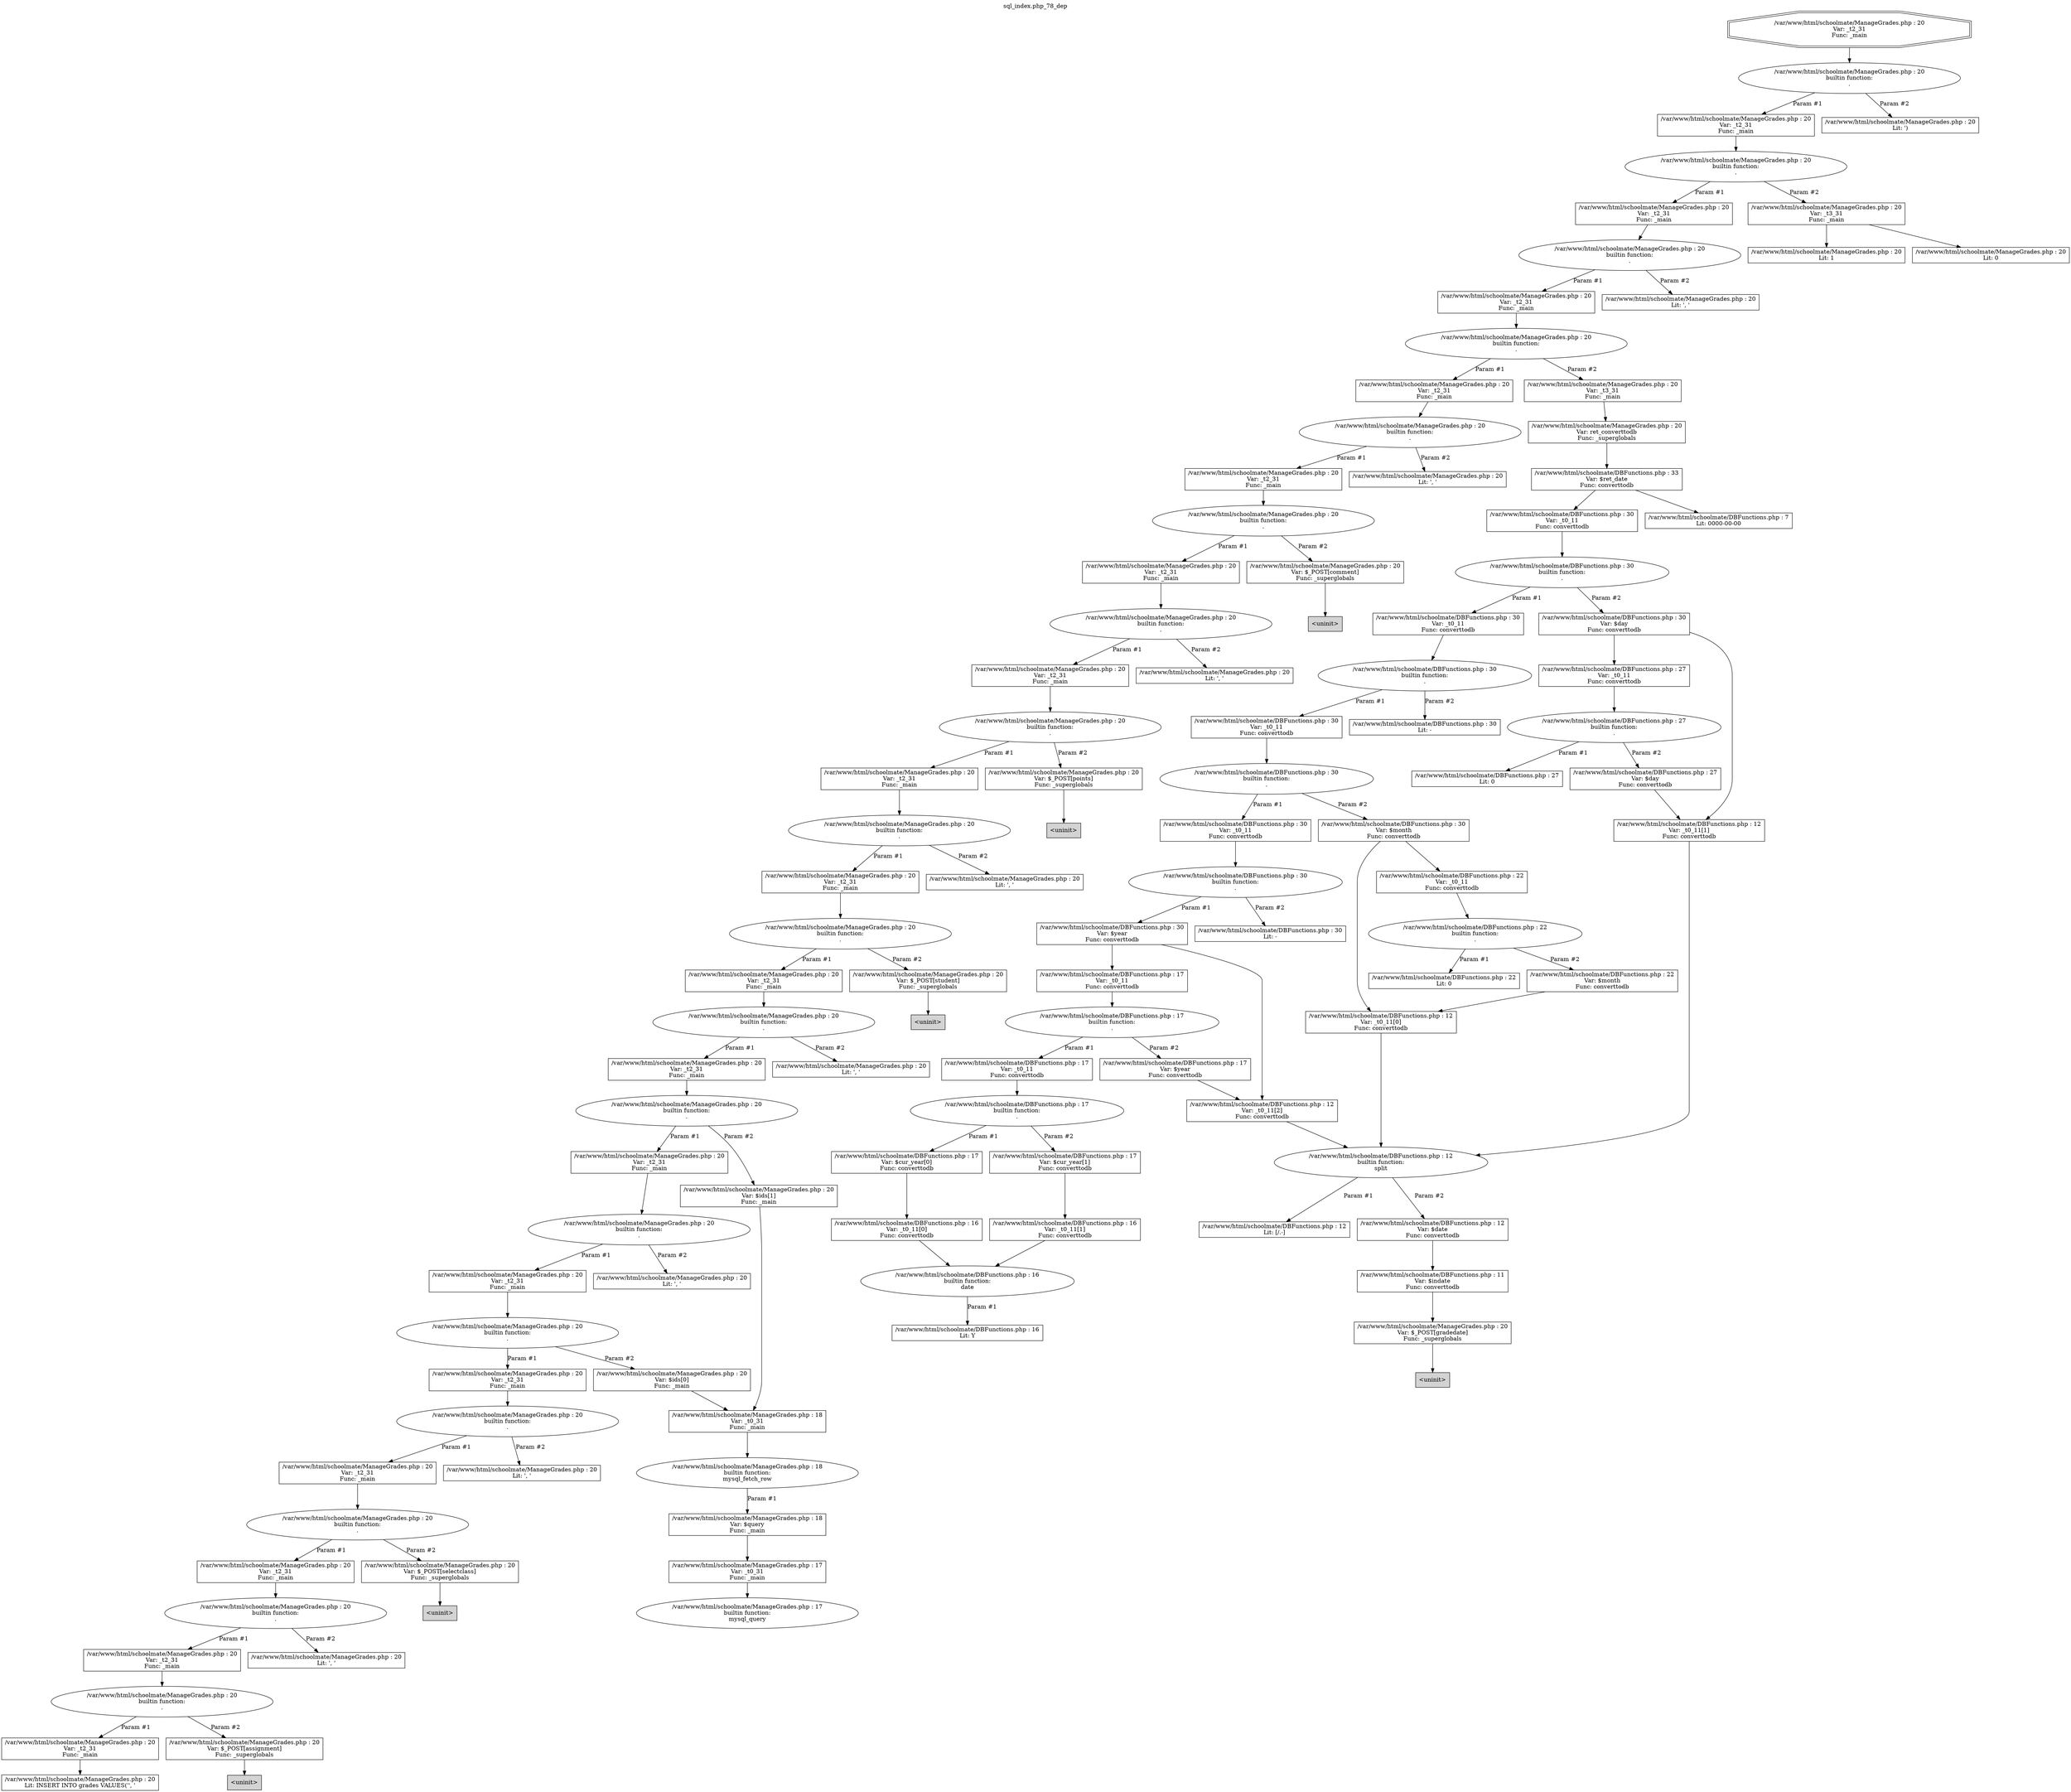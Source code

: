 digraph cfg {
  label="sql_index.php_78_dep";
  labelloc=t;
  n1 [shape=doubleoctagon, label="/var/www/html/schoolmate/ManageGrades.php : 20\nVar: _t2_31\nFunc: _main\n"];
  n2 [shape=ellipse, label="/var/www/html/schoolmate/ManageGrades.php : 20\nbuiltin function:\n.\n"];
  n3 [shape=box, label="/var/www/html/schoolmate/ManageGrades.php : 20\nVar: _t2_31\nFunc: _main\n"];
  n4 [shape=ellipse, label="/var/www/html/schoolmate/ManageGrades.php : 20\nbuiltin function:\n.\n"];
  n5 [shape=box, label="/var/www/html/schoolmate/ManageGrades.php : 20\nVar: _t2_31\nFunc: _main\n"];
  n6 [shape=ellipse, label="/var/www/html/schoolmate/ManageGrades.php : 20\nbuiltin function:\n.\n"];
  n7 [shape=box, label="/var/www/html/schoolmate/ManageGrades.php : 20\nVar: _t2_31\nFunc: _main\n"];
  n8 [shape=ellipse, label="/var/www/html/schoolmate/ManageGrades.php : 20\nbuiltin function:\n.\n"];
  n9 [shape=box, label="/var/www/html/schoolmate/ManageGrades.php : 20\nVar: _t2_31\nFunc: _main\n"];
  n10 [shape=ellipse, label="/var/www/html/schoolmate/ManageGrades.php : 20\nbuiltin function:\n.\n"];
  n11 [shape=box, label="/var/www/html/schoolmate/ManageGrades.php : 20\nVar: _t2_31\nFunc: _main\n"];
  n12 [shape=ellipse, label="/var/www/html/schoolmate/ManageGrades.php : 20\nbuiltin function:\n.\n"];
  n13 [shape=box, label="/var/www/html/schoolmate/ManageGrades.php : 20\nVar: _t2_31\nFunc: _main\n"];
  n14 [shape=ellipse, label="/var/www/html/schoolmate/ManageGrades.php : 20\nbuiltin function:\n.\n"];
  n15 [shape=box, label="/var/www/html/schoolmate/ManageGrades.php : 20\nVar: _t2_31\nFunc: _main\n"];
  n16 [shape=ellipse, label="/var/www/html/schoolmate/ManageGrades.php : 20\nbuiltin function:\n.\n"];
  n17 [shape=box, label="/var/www/html/schoolmate/ManageGrades.php : 20\nVar: _t2_31\nFunc: _main\n"];
  n18 [shape=ellipse, label="/var/www/html/schoolmate/ManageGrades.php : 20\nbuiltin function:\n.\n"];
  n19 [shape=box, label="/var/www/html/schoolmate/ManageGrades.php : 20\nVar: _t2_31\nFunc: _main\n"];
  n20 [shape=ellipse, label="/var/www/html/schoolmate/ManageGrades.php : 20\nbuiltin function:\n.\n"];
  n21 [shape=box, label="/var/www/html/schoolmate/ManageGrades.php : 20\nVar: _t2_31\nFunc: _main\n"];
  n22 [shape=ellipse, label="/var/www/html/schoolmate/ManageGrades.php : 20\nbuiltin function:\n.\n"];
  n23 [shape=box, label="/var/www/html/schoolmate/ManageGrades.php : 20\nVar: _t2_31\nFunc: _main\n"];
  n24 [shape=ellipse, label="/var/www/html/schoolmate/ManageGrades.php : 20\nbuiltin function:\n.\n"];
  n25 [shape=box, label="/var/www/html/schoolmate/ManageGrades.php : 20\nVar: _t2_31\nFunc: _main\n"];
  n26 [shape=ellipse, label="/var/www/html/schoolmate/ManageGrades.php : 20\nbuiltin function:\n.\n"];
  n27 [shape=box, label="/var/www/html/schoolmate/ManageGrades.php : 20\nVar: _t2_31\nFunc: _main\n"];
  n28 [shape=ellipse, label="/var/www/html/schoolmate/ManageGrades.php : 20\nbuiltin function:\n.\n"];
  n29 [shape=box, label="/var/www/html/schoolmate/ManageGrades.php : 20\nVar: _t2_31\nFunc: _main\n"];
  n30 [shape=ellipse, label="/var/www/html/schoolmate/ManageGrades.php : 20\nbuiltin function:\n.\n"];
  n31 [shape=box, label="/var/www/html/schoolmate/ManageGrades.php : 20\nVar: _t2_31\nFunc: _main\n"];
  n32 [shape=ellipse, label="/var/www/html/schoolmate/ManageGrades.php : 20\nbuiltin function:\n.\n"];
  n33 [shape=box, label="/var/www/html/schoolmate/ManageGrades.php : 20\nVar: _t2_31\nFunc: _main\n"];
  n34 [shape=ellipse, label="/var/www/html/schoolmate/ManageGrades.php : 20\nbuiltin function:\n.\n"];
  n35 [shape=box, label="/var/www/html/schoolmate/ManageGrades.php : 20\nVar: _t2_31\nFunc: _main\n"];
  n36 [shape=ellipse, label="/var/www/html/schoolmate/ManageGrades.php : 20\nbuiltin function:\n.\n"];
  n37 [shape=box, label="/var/www/html/schoolmate/ManageGrades.php : 20\nVar: _t2_31\nFunc: _main\n"];
  n38 [shape=box, label="/var/www/html/schoolmate/ManageGrades.php : 20\nLit: INSERT INTO grades VALUES('', '\n"];
  n39 [shape=box, label="/var/www/html/schoolmate/ManageGrades.php : 20\nVar: $_POST[assignment]\nFunc: _superglobals\n"];
  n40 [shape=box, label="<uninit>",style=filled];
  n41 [shape=box, label="/var/www/html/schoolmate/ManageGrades.php : 20\nLit: ', '\n"];
  n42 [shape=box, label="/var/www/html/schoolmate/ManageGrades.php : 20\nVar: $_POST[selectclass]\nFunc: _superglobals\n"];
  n43 [shape=box, label="<uninit>",style=filled];
  n44 [shape=box, label="/var/www/html/schoolmate/ManageGrades.php : 20\nLit: ', '\n"];
  n45 [shape=box, label="/var/www/html/schoolmate/ManageGrades.php : 20\nVar: $ids[0]\nFunc: _main\n"];
  n46 [shape=box, label="/var/www/html/schoolmate/ManageGrades.php : 18\nVar: _t0_31\nFunc: _main\n"];
  n47 [shape=ellipse, label="/var/www/html/schoolmate/ManageGrades.php : 18\nbuiltin function:\nmysql_fetch_row\n"];
  n48 [shape=box, label="/var/www/html/schoolmate/ManageGrades.php : 18\nVar: $query\nFunc: _main\n"];
  n49 [shape=box, label="/var/www/html/schoolmate/ManageGrades.php : 17\nVar: _t0_31\nFunc: _main\n"];
  n50 [shape=ellipse, label="/var/www/html/schoolmate/ManageGrades.php : 17\nbuiltin function:\nmysql_query\n"];
  n51 [shape=box, label="/var/www/html/schoolmate/ManageGrades.php : 20\nLit: ', '\n"];
  n52 [shape=box, label="/var/www/html/schoolmate/ManageGrades.php : 20\nVar: $ids[1]\nFunc: _main\n"];
  n53 [shape=box, label="/var/www/html/schoolmate/ManageGrades.php : 20\nLit: ', '\n"];
  n54 [shape=box, label="/var/www/html/schoolmate/ManageGrades.php : 20\nVar: $_POST[student]\nFunc: _superglobals\n"];
  n55 [shape=box, label="<uninit>",style=filled];
  n56 [shape=box, label="/var/www/html/schoolmate/ManageGrades.php : 20\nLit: ', '\n"];
  n57 [shape=box, label="/var/www/html/schoolmate/ManageGrades.php : 20\nVar: $_POST[points]\nFunc: _superglobals\n"];
  n58 [shape=box, label="<uninit>",style=filled];
  n59 [shape=box, label="/var/www/html/schoolmate/ManageGrades.php : 20\nLit: ', '\n"];
  n60 [shape=box, label="/var/www/html/schoolmate/ManageGrades.php : 20\nVar: $_POST[comment]\nFunc: _superglobals\n"];
  n61 [shape=box, label="<uninit>",style=filled];
  n62 [shape=box, label="/var/www/html/schoolmate/ManageGrades.php : 20\nLit: ', '\n"];
  n63 [shape=box, label="/var/www/html/schoolmate/ManageGrades.php : 20\nVar: _t3_31\nFunc: _main\n"];
  n64 [shape=box, label="/var/www/html/schoolmate/ManageGrades.php : 20\nVar: ret_converttodb\nFunc: _superglobals\n"];
  n65 [shape=box, label="/var/www/html/schoolmate/DBFunctions.php : 33\nVar: $ret_date\nFunc: converttodb\n"];
  n66 [shape=box, label="/var/www/html/schoolmate/DBFunctions.php : 30\nVar: _t0_11\nFunc: converttodb\n"];
  n67 [shape=ellipse, label="/var/www/html/schoolmate/DBFunctions.php : 30\nbuiltin function:\n.\n"];
  n68 [shape=box, label="/var/www/html/schoolmate/DBFunctions.php : 30\nVar: _t0_11\nFunc: converttodb\n"];
  n69 [shape=ellipse, label="/var/www/html/schoolmate/DBFunctions.php : 30\nbuiltin function:\n.\n"];
  n70 [shape=box, label="/var/www/html/schoolmate/DBFunctions.php : 30\nVar: _t0_11\nFunc: converttodb\n"];
  n71 [shape=ellipse, label="/var/www/html/schoolmate/DBFunctions.php : 30\nbuiltin function:\n.\n"];
  n72 [shape=box, label="/var/www/html/schoolmate/DBFunctions.php : 30\nVar: _t0_11\nFunc: converttodb\n"];
  n73 [shape=ellipse, label="/var/www/html/schoolmate/DBFunctions.php : 30\nbuiltin function:\n.\n"];
  n74 [shape=box, label="/var/www/html/schoolmate/DBFunctions.php : 30\nVar: $year\nFunc: converttodb\n"];
  n75 [shape=box, label="/var/www/html/schoolmate/DBFunctions.php : 17\nVar: _t0_11\nFunc: converttodb\n"];
  n76 [shape=ellipse, label="/var/www/html/schoolmate/DBFunctions.php : 17\nbuiltin function:\n.\n"];
  n77 [shape=box, label="/var/www/html/schoolmate/DBFunctions.php : 17\nVar: _t0_11\nFunc: converttodb\n"];
  n78 [shape=ellipse, label="/var/www/html/schoolmate/DBFunctions.php : 17\nbuiltin function:\n.\n"];
  n79 [shape=box, label="/var/www/html/schoolmate/DBFunctions.php : 17\nVar: $cur_year[0]\nFunc: converttodb\n"];
  n80 [shape=box, label="/var/www/html/schoolmate/DBFunctions.php : 16\nVar: _t0_11[0]\nFunc: converttodb\n"];
  n81 [shape=ellipse, label="/var/www/html/schoolmate/DBFunctions.php : 16\nbuiltin function:\ndate\n"];
  n82 [shape=box, label="/var/www/html/schoolmate/DBFunctions.php : 16\nLit: Y\n"];
  n83 [shape=box, label="/var/www/html/schoolmate/DBFunctions.php : 17\nVar: $cur_year[1]\nFunc: converttodb\n"];
  n84 [shape=box, label="/var/www/html/schoolmate/DBFunctions.php : 16\nVar: _t0_11[1]\nFunc: converttodb\n"];
  n85 [shape=box, label="/var/www/html/schoolmate/DBFunctions.php : 17\nVar: $year\nFunc: converttodb\n"];
  n86 [shape=box, label="/var/www/html/schoolmate/DBFunctions.php : 12\nVar: _t0_11[2]\nFunc: converttodb\n"];
  n87 [shape=ellipse, label="/var/www/html/schoolmate/DBFunctions.php : 12\nbuiltin function:\nsplit\n"];
  n88 [shape=box, label="/var/www/html/schoolmate/DBFunctions.php : 12\nLit: [/.-]\n"];
  n89 [shape=box, label="/var/www/html/schoolmate/DBFunctions.php : 12\nVar: $date\nFunc: converttodb\n"];
  n90 [shape=box, label="/var/www/html/schoolmate/DBFunctions.php : 11\nVar: $indate\nFunc: converttodb\n"];
  n91 [shape=box, label="/var/www/html/schoolmate/ManageGrades.php : 20\nVar: $_POST[gradedate]\nFunc: _superglobals\n"];
  n92 [shape=box, label="<uninit>",style=filled];
  n93 [shape=box, label="/var/www/html/schoolmate/DBFunctions.php : 30\nLit: -\n"];
  n94 [shape=box, label="/var/www/html/schoolmate/DBFunctions.php : 30\nVar: $month\nFunc: converttodb\n"];
  n95 [shape=box, label="/var/www/html/schoolmate/DBFunctions.php : 12\nVar: _t0_11[0]\nFunc: converttodb\n"];
  n96 [shape=box, label="/var/www/html/schoolmate/DBFunctions.php : 22\nVar: _t0_11\nFunc: converttodb\n"];
  n97 [shape=ellipse, label="/var/www/html/schoolmate/DBFunctions.php : 22\nbuiltin function:\n.\n"];
  n98 [shape=box, label="/var/www/html/schoolmate/DBFunctions.php : 22\nLit: 0\n"];
  n99 [shape=box, label="/var/www/html/schoolmate/DBFunctions.php : 22\nVar: $month\nFunc: converttodb\n"];
  n100 [shape=box, label="/var/www/html/schoolmate/DBFunctions.php : 30\nLit: -\n"];
  n101 [shape=box, label="/var/www/html/schoolmate/DBFunctions.php : 30\nVar: $day\nFunc: converttodb\n"];
  n102 [shape=box, label="/var/www/html/schoolmate/DBFunctions.php : 27\nVar: _t0_11\nFunc: converttodb\n"];
  n103 [shape=ellipse, label="/var/www/html/schoolmate/DBFunctions.php : 27\nbuiltin function:\n.\n"];
  n104 [shape=box, label="/var/www/html/schoolmate/DBFunctions.php : 27\nLit: 0\n"];
  n105 [shape=box, label="/var/www/html/schoolmate/DBFunctions.php : 27\nVar: $day\nFunc: converttodb\n"];
  n106 [shape=box, label="/var/www/html/schoolmate/DBFunctions.php : 12\nVar: _t0_11[1]\nFunc: converttodb\n"];
  n107 [shape=box, label="/var/www/html/schoolmate/DBFunctions.php : 7\nLit: 0000-00-00\n"];
  n108 [shape=box, label="/var/www/html/schoolmate/ManageGrades.php : 20\nLit: ', '\n"];
  n109 [shape=box, label="/var/www/html/schoolmate/ManageGrades.php : 20\nVar: _t3_31\nFunc: _main\n"];
  n110 [shape=box, label="/var/www/html/schoolmate/ManageGrades.php : 20\nLit: 1\n"];
  n111 [shape=box, label="/var/www/html/schoolmate/ManageGrades.php : 20\nLit: 0\n"];
  n112 [shape=box, label="/var/www/html/schoolmate/ManageGrades.php : 20\nLit: ')\n"];
  n1 -> n2;
  n3 -> n4;
  n5 -> n6;
  n7 -> n8;
  n9 -> n10;
  n11 -> n12;
  n13 -> n14;
  n15 -> n16;
  n17 -> n18;
  n19 -> n20;
  n21 -> n22;
  n23 -> n24;
  n25 -> n26;
  n27 -> n28;
  n29 -> n30;
  n31 -> n32;
  n33 -> n34;
  n35 -> n36;
  n37 -> n38;
  n36 -> n37[label="Param #1"];
  n36 -> n39[label="Param #2"];
  n39 -> n40;
  n34 -> n35[label="Param #1"];
  n34 -> n41[label="Param #2"];
  n32 -> n33[label="Param #1"];
  n32 -> n42[label="Param #2"];
  n42 -> n43;
  n30 -> n31[label="Param #1"];
  n30 -> n44[label="Param #2"];
  n28 -> n29[label="Param #1"];
  n28 -> n45[label="Param #2"];
  n46 -> n47;
  n49 -> n50;
  n48 -> n49;
  n47 -> n48[label="Param #1"];
  n45 -> n46;
  n26 -> n27[label="Param #1"];
  n26 -> n51[label="Param #2"];
  n24 -> n25[label="Param #1"];
  n24 -> n52[label="Param #2"];
  n52 -> n46;
  n22 -> n23[label="Param #1"];
  n22 -> n53[label="Param #2"];
  n20 -> n21[label="Param #1"];
  n20 -> n54[label="Param #2"];
  n54 -> n55;
  n18 -> n19[label="Param #1"];
  n18 -> n56[label="Param #2"];
  n16 -> n17[label="Param #1"];
  n16 -> n57[label="Param #2"];
  n57 -> n58;
  n14 -> n15[label="Param #1"];
  n14 -> n59[label="Param #2"];
  n12 -> n13[label="Param #1"];
  n12 -> n60[label="Param #2"];
  n60 -> n61;
  n10 -> n11[label="Param #1"];
  n10 -> n62[label="Param #2"];
  n8 -> n9[label="Param #1"];
  n8 -> n63[label="Param #2"];
  n66 -> n67;
  n68 -> n69;
  n70 -> n71;
  n72 -> n73;
  n75 -> n76;
  n77 -> n78;
  n80 -> n81;
  n81 -> n82[label="Param #1"];
  n79 -> n80;
  n78 -> n79[label="Param #1"];
  n78 -> n83[label="Param #2"];
  n84 -> n81;
  n83 -> n84;
  n76 -> n77[label="Param #1"];
  n76 -> n85[label="Param #2"];
  n86 -> n87;
  n87 -> n88[label="Param #1"];
  n87 -> n89[label="Param #2"];
  n91 -> n92;
  n90 -> n91;
  n89 -> n90;
  n85 -> n86;
  n74 -> n75;
  n74 -> n86;
  n73 -> n74[label="Param #1"];
  n73 -> n93[label="Param #2"];
  n71 -> n72[label="Param #1"];
  n71 -> n94[label="Param #2"];
  n95 -> n87;
  n94 -> n95;
  n94 -> n96;
  n96 -> n97;
  n97 -> n98[label="Param #1"];
  n97 -> n99[label="Param #2"];
  n99 -> n95;
  n69 -> n70[label="Param #1"];
  n69 -> n100[label="Param #2"];
  n67 -> n68[label="Param #1"];
  n67 -> n101[label="Param #2"];
  n102 -> n103;
  n103 -> n104[label="Param #1"];
  n103 -> n105[label="Param #2"];
  n106 -> n87;
  n105 -> n106;
  n101 -> n102;
  n101 -> n106;
  n65 -> n66;
  n65 -> n107;
  n64 -> n65;
  n63 -> n64;
  n6 -> n7[label="Param #1"];
  n6 -> n108[label="Param #2"];
  n4 -> n5[label="Param #1"];
  n4 -> n109[label="Param #2"];
  n109 -> n110;
  n109 -> n111;
  n2 -> n3[label="Param #1"];
  n2 -> n112[label="Param #2"];
}
